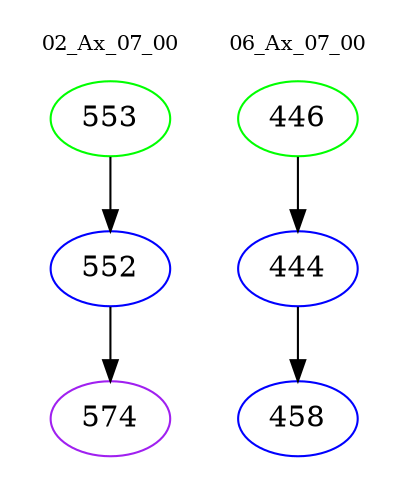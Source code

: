 digraph{
subgraph cluster_0 {
color = white
label = "02_Ax_07_00";
fontsize=10;
T0_553 [label="553", color="green"]
T0_553 -> T0_552 [color="black"]
T0_552 [label="552", color="blue"]
T0_552 -> T0_574 [color="black"]
T0_574 [label="574", color="purple"]
}
subgraph cluster_1 {
color = white
label = "06_Ax_07_00";
fontsize=10;
T1_446 [label="446", color="green"]
T1_446 -> T1_444 [color="black"]
T1_444 [label="444", color="blue"]
T1_444 -> T1_458 [color="black"]
T1_458 [label="458", color="blue"]
}
}
